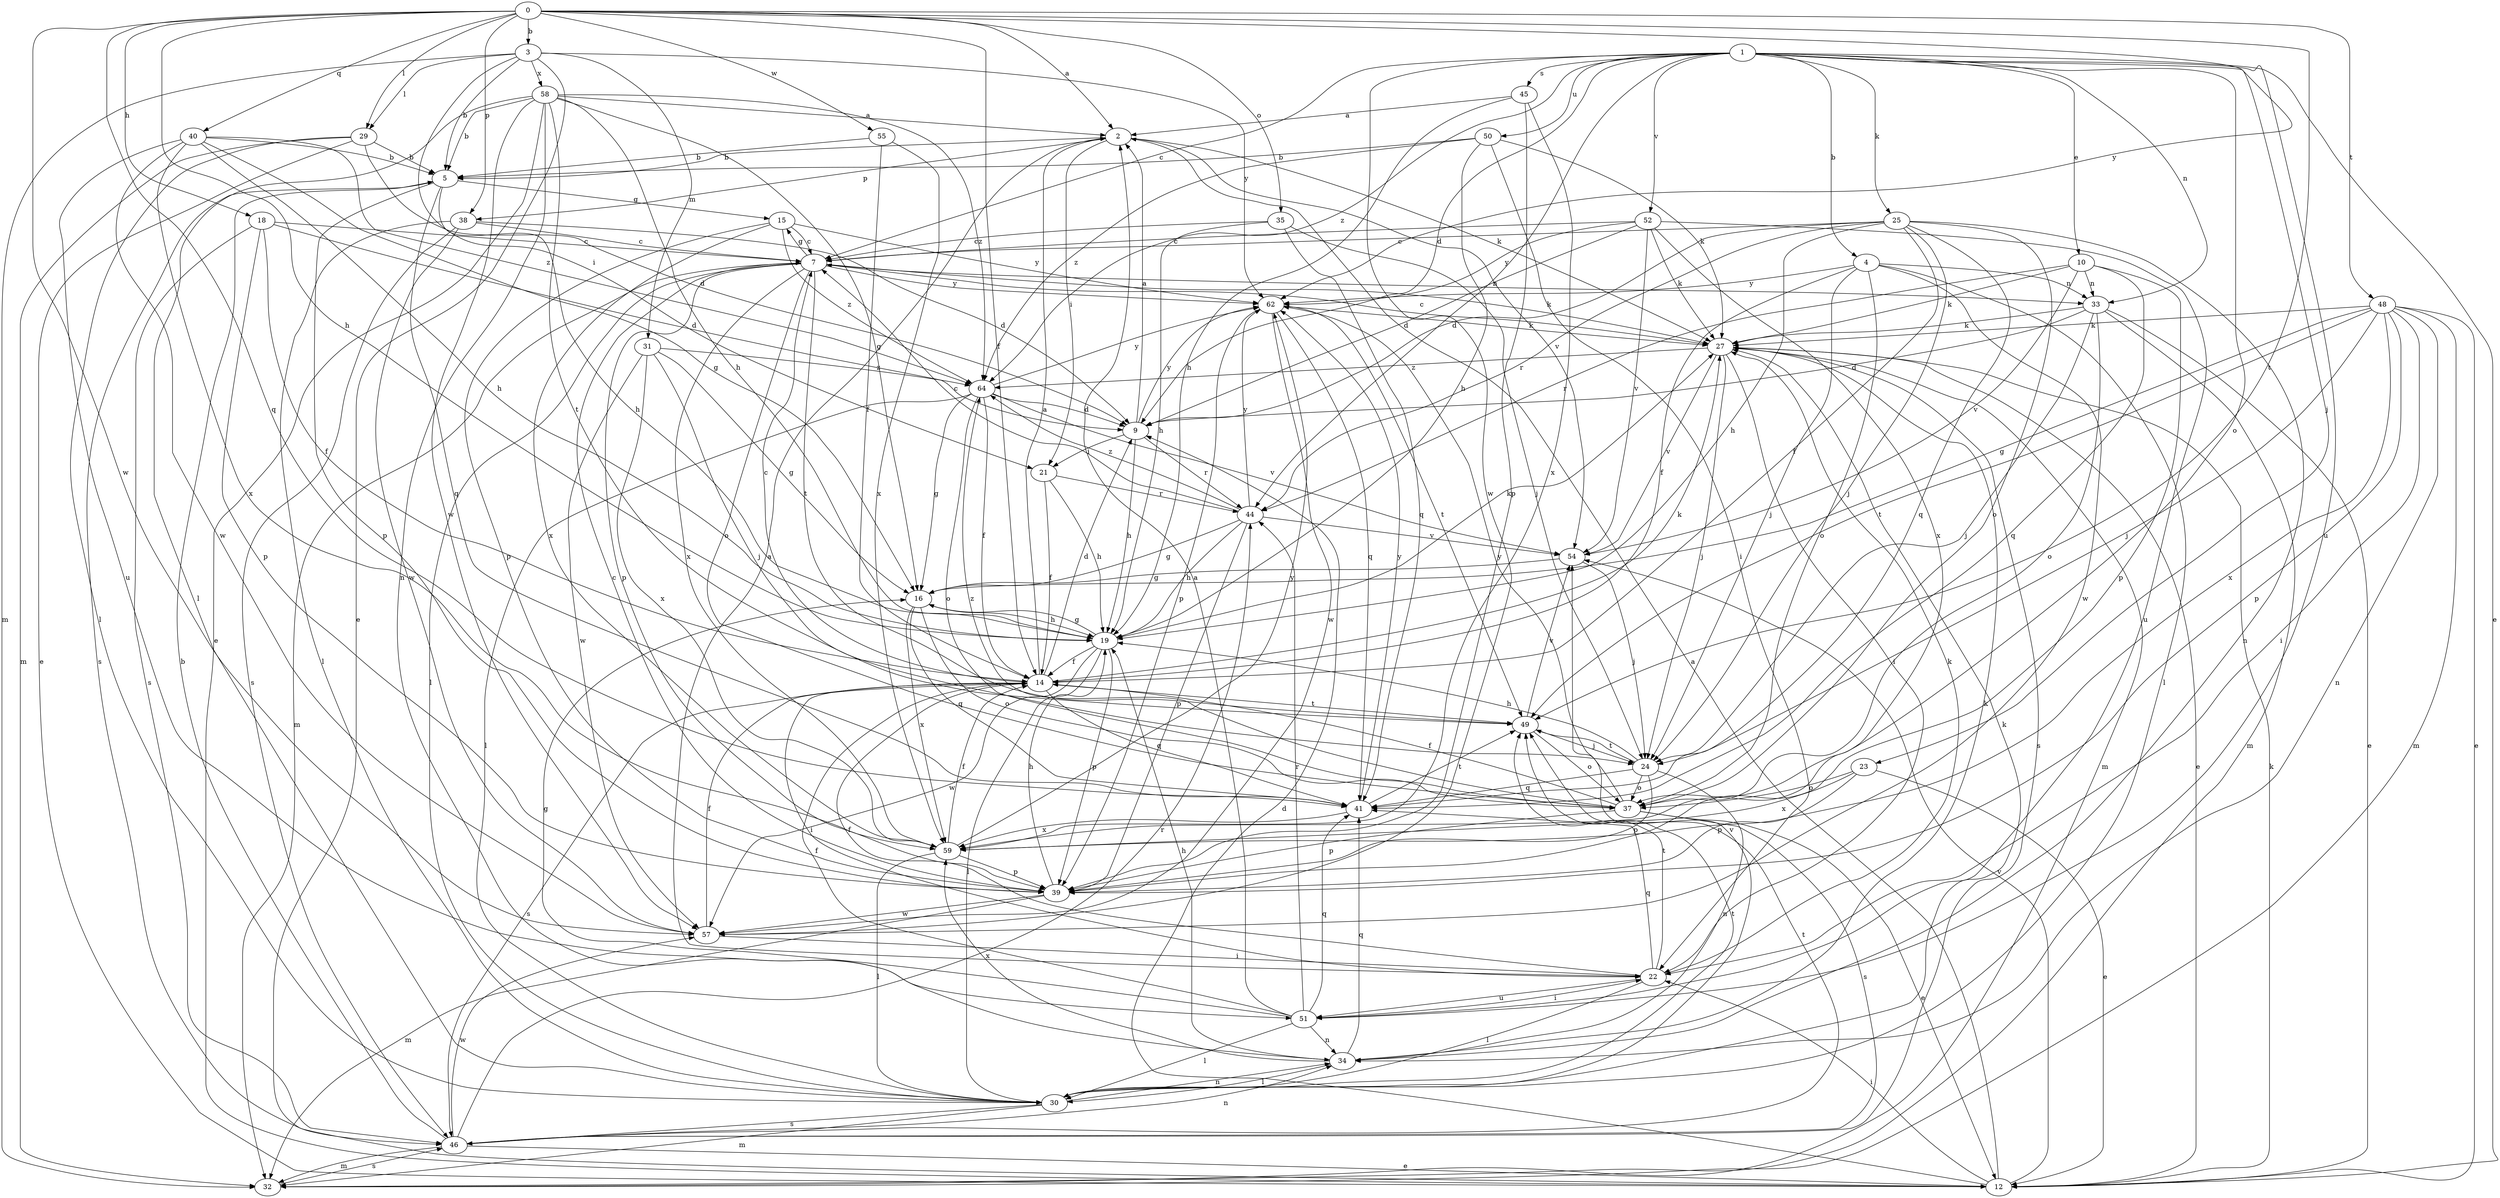 strict digraph  {
0;
1;
2;
3;
4;
5;
7;
9;
10;
12;
14;
15;
16;
18;
19;
21;
22;
23;
24;
25;
27;
29;
30;
31;
32;
33;
34;
35;
37;
38;
39;
40;
41;
44;
45;
46;
48;
49;
50;
51;
52;
54;
55;
57;
58;
59;
62;
64;
0 -> 2  [label=a];
0 -> 3  [label=b];
0 -> 14  [label=f];
0 -> 18  [label=h];
0 -> 19  [label=h];
0 -> 29  [label=l];
0 -> 35  [label=o];
0 -> 38  [label=p];
0 -> 40  [label=q];
0 -> 41  [label=q];
0 -> 48  [label=t];
0 -> 49  [label=t];
0 -> 55  [label=w];
0 -> 57  [label=w];
0 -> 62  [label=y];
1 -> 4  [label=b];
1 -> 7  [label=c];
1 -> 9  [label=d];
1 -> 10  [label=e];
1 -> 12  [label=e];
1 -> 23  [label=j];
1 -> 25  [label=k];
1 -> 33  [label=n];
1 -> 37  [label=o];
1 -> 44  [label=r];
1 -> 45  [label=s];
1 -> 50  [label=u];
1 -> 51  [label=u];
1 -> 52  [label=v];
1 -> 57  [label=w];
1 -> 64  [label=z];
2 -> 5  [label=b];
2 -> 21  [label=i];
2 -> 27  [label=k];
2 -> 38  [label=p];
2 -> 54  [label=v];
3 -> 5  [label=b];
3 -> 12  [label=e];
3 -> 21  [label=i];
3 -> 29  [label=l];
3 -> 31  [label=m];
3 -> 32  [label=m];
3 -> 58  [label=x];
3 -> 62  [label=y];
4 -> 14  [label=f];
4 -> 24  [label=j];
4 -> 30  [label=l];
4 -> 33  [label=n];
4 -> 37  [label=o];
4 -> 57  [label=w];
4 -> 62  [label=y];
5 -> 15  [label=g];
5 -> 19  [label=h];
5 -> 39  [label=p];
5 -> 41  [label=q];
5 -> 46  [label=s];
7 -> 15  [label=g];
7 -> 27  [label=k];
7 -> 30  [label=l];
7 -> 32  [label=m];
7 -> 33  [label=n];
7 -> 37  [label=o];
7 -> 39  [label=p];
7 -> 49  [label=t];
7 -> 59  [label=x];
7 -> 62  [label=y];
9 -> 2  [label=a];
9 -> 19  [label=h];
9 -> 21  [label=i];
9 -> 44  [label=r];
9 -> 62  [label=y];
10 -> 27  [label=k];
10 -> 33  [label=n];
10 -> 39  [label=p];
10 -> 41  [label=q];
10 -> 44  [label=r];
10 -> 54  [label=v];
12 -> 2  [label=a];
12 -> 9  [label=d];
12 -> 22  [label=i];
12 -> 27  [label=k];
12 -> 54  [label=v];
14 -> 2  [label=a];
14 -> 7  [label=c];
14 -> 9  [label=d];
14 -> 22  [label=i];
14 -> 27  [label=k];
14 -> 41  [label=q];
14 -> 46  [label=s];
14 -> 49  [label=t];
15 -> 7  [label=c];
15 -> 39  [label=p];
15 -> 59  [label=x];
15 -> 62  [label=y];
15 -> 64  [label=z];
16 -> 19  [label=h];
16 -> 37  [label=o];
16 -> 41  [label=q];
16 -> 59  [label=x];
18 -> 7  [label=c];
18 -> 9  [label=d];
18 -> 14  [label=f];
18 -> 39  [label=p];
18 -> 46  [label=s];
19 -> 14  [label=f];
19 -> 16  [label=g];
19 -> 27  [label=k];
19 -> 30  [label=l];
19 -> 39  [label=p];
19 -> 57  [label=w];
21 -> 14  [label=f];
21 -> 19  [label=h];
21 -> 44  [label=r];
22 -> 2  [label=a];
22 -> 14  [label=f];
22 -> 27  [label=k];
22 -> 30  [label=l];
22 -> 41  [label=q];
22 -> 49  [label=t];
22 -> 51  [label=u];
23 -> 12  [label=e];
23 -> 37  [label=o];
23 -> 39  [label=p];
23 -> 59  [label=x];
24 -> 19  [label=h];
24 -> 34  [label=n];
24 -> 37  [label=o];
24 -> 39  [label=p];
24 -> 41  [label=q];
24 -> 49  [label=t];
25 -> 7  [label=c];
25 -> 9  [label=d];
25 -> 14  [label=f];
25 -> 19  [label=h];
25 -> 24  [label=j];
25 -> 34  [label=n];
25 -> 37  [label=o];
25 -> 41  [label=q];
25 -> 44  [label=r];
27 -> 7  [label=c];
27 -> 12  [label=e];
27 -> 22  [label=i];
27 -> 24  [label=j];
27 -> 32  [label=m];
27 -> 46  [label=s];
27 -> 54  [label=v];
27 -> 64  [label=z];
29 -> 5  [label=b];
29 -> 9  [label=d];
29 -> 12  [label=e];
29 -> 30  [label=l];
29 -> 32  [label=m];
30 -> 27  [label=k];
30 -> 32  [label=m];
30 -> 34  [label=n];
30 -> 46  [label=s];
30 -> 49  [label=t];
30 -> 54  [label=v];
31 -> 16  [label=g];
31 -> 24  [label=j];
31 -> 57  [label=w];
31 -> 59  [label=x];
31 -> 64  [label=z];
32 -> 46  [label=s];
33 -> 9  [label=d];
33 -> 12  [label=e];
33 -> 24  [label=j];
33 -> 27  [label=k];
33 -> 32  [label=m];
33 -> 37  [label=o];
34 -> 19  [label=h];
34 -> 27  [label=k];
34 -> 30  [label=l];
34 -> 41  [label=q];
34 -> 59  [label=x];
35 -> 7  [label=c];
35 -> 19  [label=h];
35 -> 24  [label=j];
35 -> 41  [label=q];
37 -> 12  [label=e];
37 -> 14  [label=f];
37 -> 39  [label=p];
37 -> 46  [label=s];
37 -> 62  [label=y];
37 -> 64  [label=z];
38 -> 7  [label=c];
38 -> 9  [label=d];
38 -> 30  [label=l];
38 -> 46  [label=s];
38 -> 57  [label=w];
39 -> 7  [label=c];
39 -> 19  [label=h];
39 -> 32  [label=m];
39 -> 57  [label=w];
40 -> 5  [label=b];
40 -> 16  [label=g];
40 -> 19  [label=h];
40 -> 51  [label=u];
40 -> 57  [label=w];
40 -> 59  [label=x];
40 -> 64  [label=z];
41 -> 49  [label=t];
41 -> 59  [label=x];
41 -> 62  [label=y];
44 -> 7  [label=c];
44 -> 16  [label=g];
44 -> 19  [label=h];
44 -> 39  [label=p];
44 -> 54  [label=v];
44 -> 62  [label=y];
44 -> 64  [label=z];
45 -> 2  [label=a];
45 -> 19  [label=h];
45 -> 39  [label=p];
45 -> 59  [label=x];
46 -> 5  [label=b];
46 -> 12  [label=e];
46 -> 32  [label=m];
46 -> 34  [label=n];
46 -> 44  [label=r];
46 -> 49  [label=t];
46 -> 57  [label=w];
48 -> 12  [label=e];
48 -> 16  [label=g];
48 -> 22  [label=i];
48 -> 24  [label=j];
48 -> 27  [label=k];
48 -> 32  [label=m];
48 -> 34  [label=n];
48 -> 39  [label=p];
48 -> 49  [label=t];
48 -> 59  [label=x];
49 -> 24  [label=j];
49 -> 37  [label=o];
49 -> 54  [label=v];
50 -> 5  [label=b];
50 -> 19  [label=h];
50 -> 22  [label=i];
50 -> 27  [label=k];
50 -> 64  [label=z];
51 -> 2  [label=a];
51 -> 14  [label=f];
51 -> 16  [label=g];
51 -> 22  [label=i];
51 -> 30  [label=l];
51 -> 34  [label=n];
51 -> 41  [label=q];
51 -> 44  [label=r];
52 -> 7  [label=c];
52 -> 9  [label=d];
52 -> 27  [label=k];
52 -> 51  [label=u];
52 -> 54  [label=v];
52 -> 59  [label=x];
52 -> 62  [label=y];
54 -> 16  [label=g];
54 -> 24  [label=j];
55 -> 5  [label=b];
55 -> 14  [label=f];
55 -> 59  [label=x];
57 -> 14  [label=f];
57 -> 22  [label=i];
58 -> 2  [label=a];
58 -> 5  [label=b];
58 -> 12  [label=e];
58 -> 16  [label=g];
58 -> 19  [label=h];
58 -> 30  [label=l];
58 -> 34  [label=n];
58 -> 49  [label=t];
58 -> 57  [label=w];
58 -> 64  [label=z];
59 -> 14  [label=f];
59 -> 30  [label=l];
59 -> 39  [label=p];
59 -> 62  [label=y];
62 -> 27  [label=k];
62 -> 39  [label=p];
62 -> 41  [label=q];
62 -> 49  [label=t];
62 -> 57  [label=w];
64 -> 9  [label=d];
64 -> 14  [label=f];
64 -> 16  [label=g];
64 -> 30  [label=l];
64 -> 37  [label=o];
64 -> 54  [label=v];
64 -> 62  [label=y];
}
